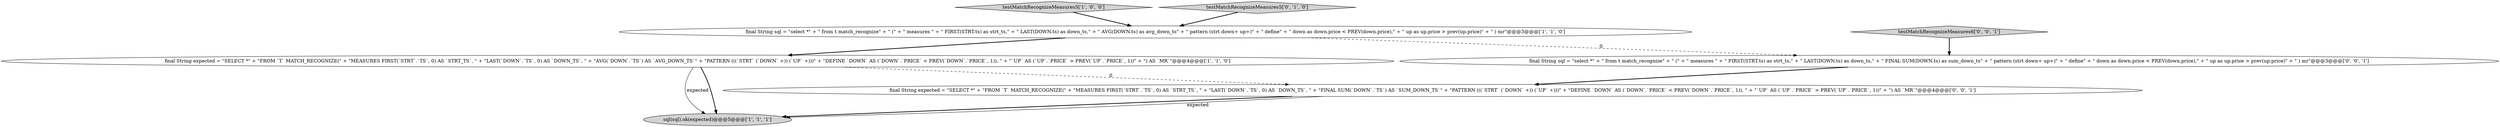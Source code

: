 digraph {
3 [style = filled, label = "testMatchRecognizeMeasures5['1', '0', '0']", fillcolor = lightgray, shape = diamond image = "AAA0AAABBB1BBB"];
6 [style = filled, label = "testMatchRecognizeMeasures6['0', '0', '1']", fillcolor = lightgray, shape = diamond image = "AAA0AAABBB3BBB"];
5 [style = filled, label = "final String sql = \"select *\" + \" from t match_recognize\" + \" (\" + \" measures \" + \" FIRST(STRT.ts) as strt_ts,\" + \" LAST(DOWN.ts) as down_ts,\" + \" FINAL SUM(DOWN.ts) as sum_down_ts\" + \" pattern (strt down+ up+)\" + \" define\" + \" down as down.price < PREV(down.price),\" + \" up as up.price > prev(up.price)\" + \" ) mr\"@@@3@@@['0', '0', '1']", fillcolor = white, shape = ellipse image = "AAA0AAABBB3BBB"];
2 [style = filled, label = "final String expected = \"SELECT *\" + \"FROM `T` MATCH_RECOGNIZE(\" + \"MEASURES FIRST(`STRT`.`TS`, 0) AS `STRT_TS`, \" + \"LAST(`DOWN`.`TS`, 0) AS `DOWN_TS`, \" + \"AVG(`DOWN`.`TS`) AS `AVG_DOWN_TS`\" + \"PATTERN (((`STRT` (`DOWN` +)) (`UP` +)))\" + \"DEFINE `DOWN` AS (`DOWN`.`PRICE` < PREV(`DOWN`.`PRICE`, 1)), \" + \"`UP` AS (`UP`.`PRICE` > PREV(`UP`.`PRICE`, 1))\" + \") AS `MR`\"@@@4@@@['1', '1', '0']", fillcolor = white, shape = ellipse image = "AAA0AAABBB1BBB"];
1 [style = filled, label = "final String sql = \"select *\" + \" from t match_recognize\" + \" (\" + \" measures \" + \" FIRST(STRT.ts) as strt_ts,\" + \" LAST(DOWN.ts) as down_ts,\" + \" AVG(DOWN.ts) as avg_down_ts\" + \" pattern (strt down+ up+)\" + \" define\" + \" down as down.price < PREV(down.price),\" + \" up as up.price > prev(up.price)\" + \" ) mr\"@@@3@@@['1', '1', '0']", fillcolor = white, shape = ellipse image = "AAA0AAABBB1BBB"];
0 [style = filled, label = "sql(sql).ok(expected)@@@5@@@['1', '1', '1']", fillcolor = lightgray, shape = ellipse image = "AAA0AAABBB1BBB"];
4 [style = filled, label = "testMatchRecognizeMeasures5['0', '1', '0']", fillcolor = lightgray, shape = diamond image = "AAA0AAABBB2BBB"];
7 [style = filled, label = "final String expected = \"SELECT *\" + \"FROM `T` MATCH_RECOGNIZE(\" + \"MEASURES FIRST(`STRT`.`TS`, 0) AS `STRT_TS`, \" + \"LAST(`DOWN`.`TS`, 0) AS `DOWN_TS`, \" + \"FINAL SUM(`DOWN`.`TS`) AS `SUM_DOWN_TS`\" + \"PATTERN (((`STRT` (`DOWN` +)) (`UP` +)))\" + \"DEFINE `DOWN` AS (`DOWN`.`PRICE` < PREV(`DOWN`.`PRICE`, 1)), \" + \"`UP` AS (`UP`.`PRICE` > PREV(`UP`.`PRICE`, 1))\" + \") AS `MR`\"@@@4@@@['0', '0', '1']", fillcolor = white, shape = ellipse image = "AAA0AAABBB3BBB"];
2->0 [style = solid, label="expected"];
5->7 [style = bold, label=""];
6->5 [style = bold, label=""];
4->1 [style = bold, label=""];
2->0 [style = bold, label=""];
1->2 [style = bold, label=""];
7->0 [style = bold, label=""];
1->5 [style = dashed, label="0"];
3->1 [style = bold, label=""];
2->7 [style = dashed, label="0"];
7->0 [style = solid, label="expected"];
}
